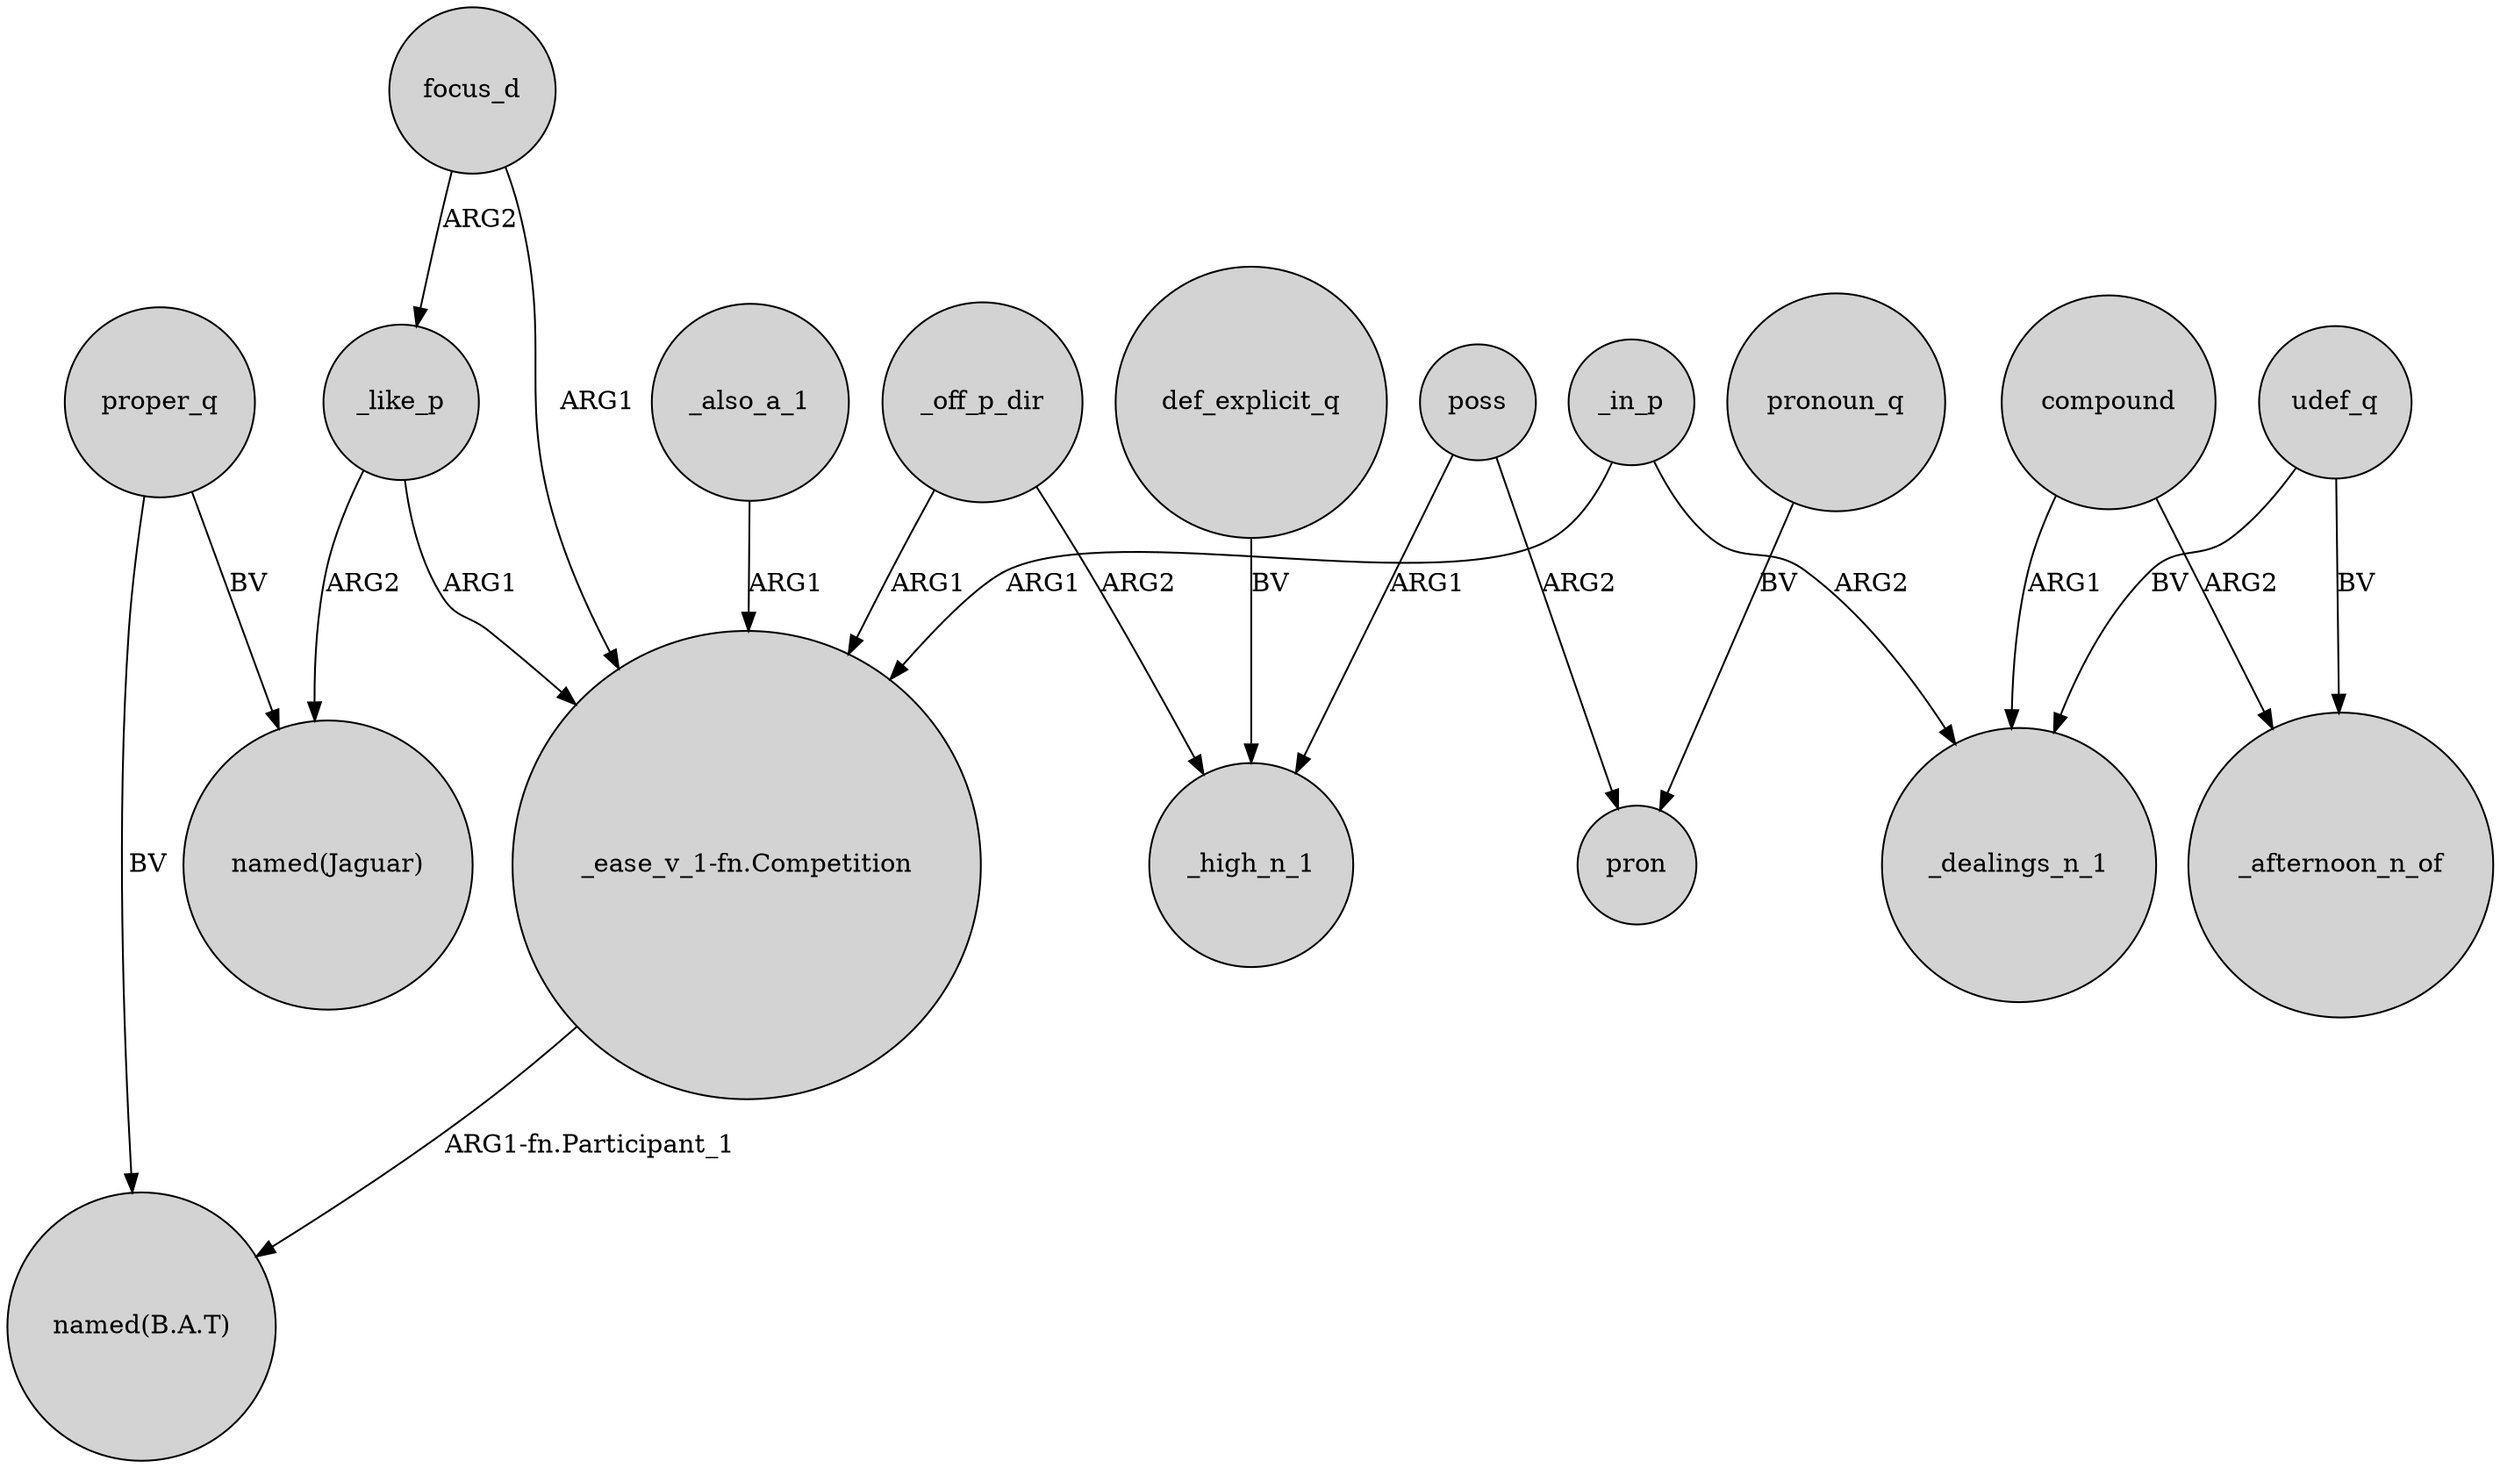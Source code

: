 digraph {
	node [shape=circle style=filled]
	focus_d -> _like_p [label=ARG2]
	focus_d -> "_ease_v_1-fn.Competition" [label=ARG1]
	compound -> _dealings_n_1 [label=ARG1]
	poss -> _high_n_1 [label=ARG1]
	_like_p -> "named(Jaguar)" [label=ARG2]
	compound -> _afternoon_n_of [label=ARG2]
	"_ease_v_1-fn.Competition" -> "named(B.A.T)" [label="ARG1-fn.Participant_1"]
	_off_p_dir -> "_ease_v_1-fn.Competition" [label=ARG1]
	_in_p -> "_ease_v_1-fn.Competition" [label=ARG1]
	pronoun_q -> pron [label=BV]
	_also_a_1 -> "_ease_v_1-fn.Competition" [label=ARG1]
	poss -> pron [label=ARG2]
	def_explicit_q -> _high_n_1 [label=BV]
	proper_q -> "named(Jaguar)" [label=BV]
	_off_p_dir -> _high_n_1 [label=ARG2]
	udef_q -> _dealings_n_1 [label=BV]
	udef_q -> _afternoon_n_of [label=BV]
	_like_p -> "_ease_v_1-fn.Competition" [label=ARG1]
	proper_q -> "named(B.A.T)" [label=BV]
	_in_p -> _dealings_n_1 [label=ARG2]
}
